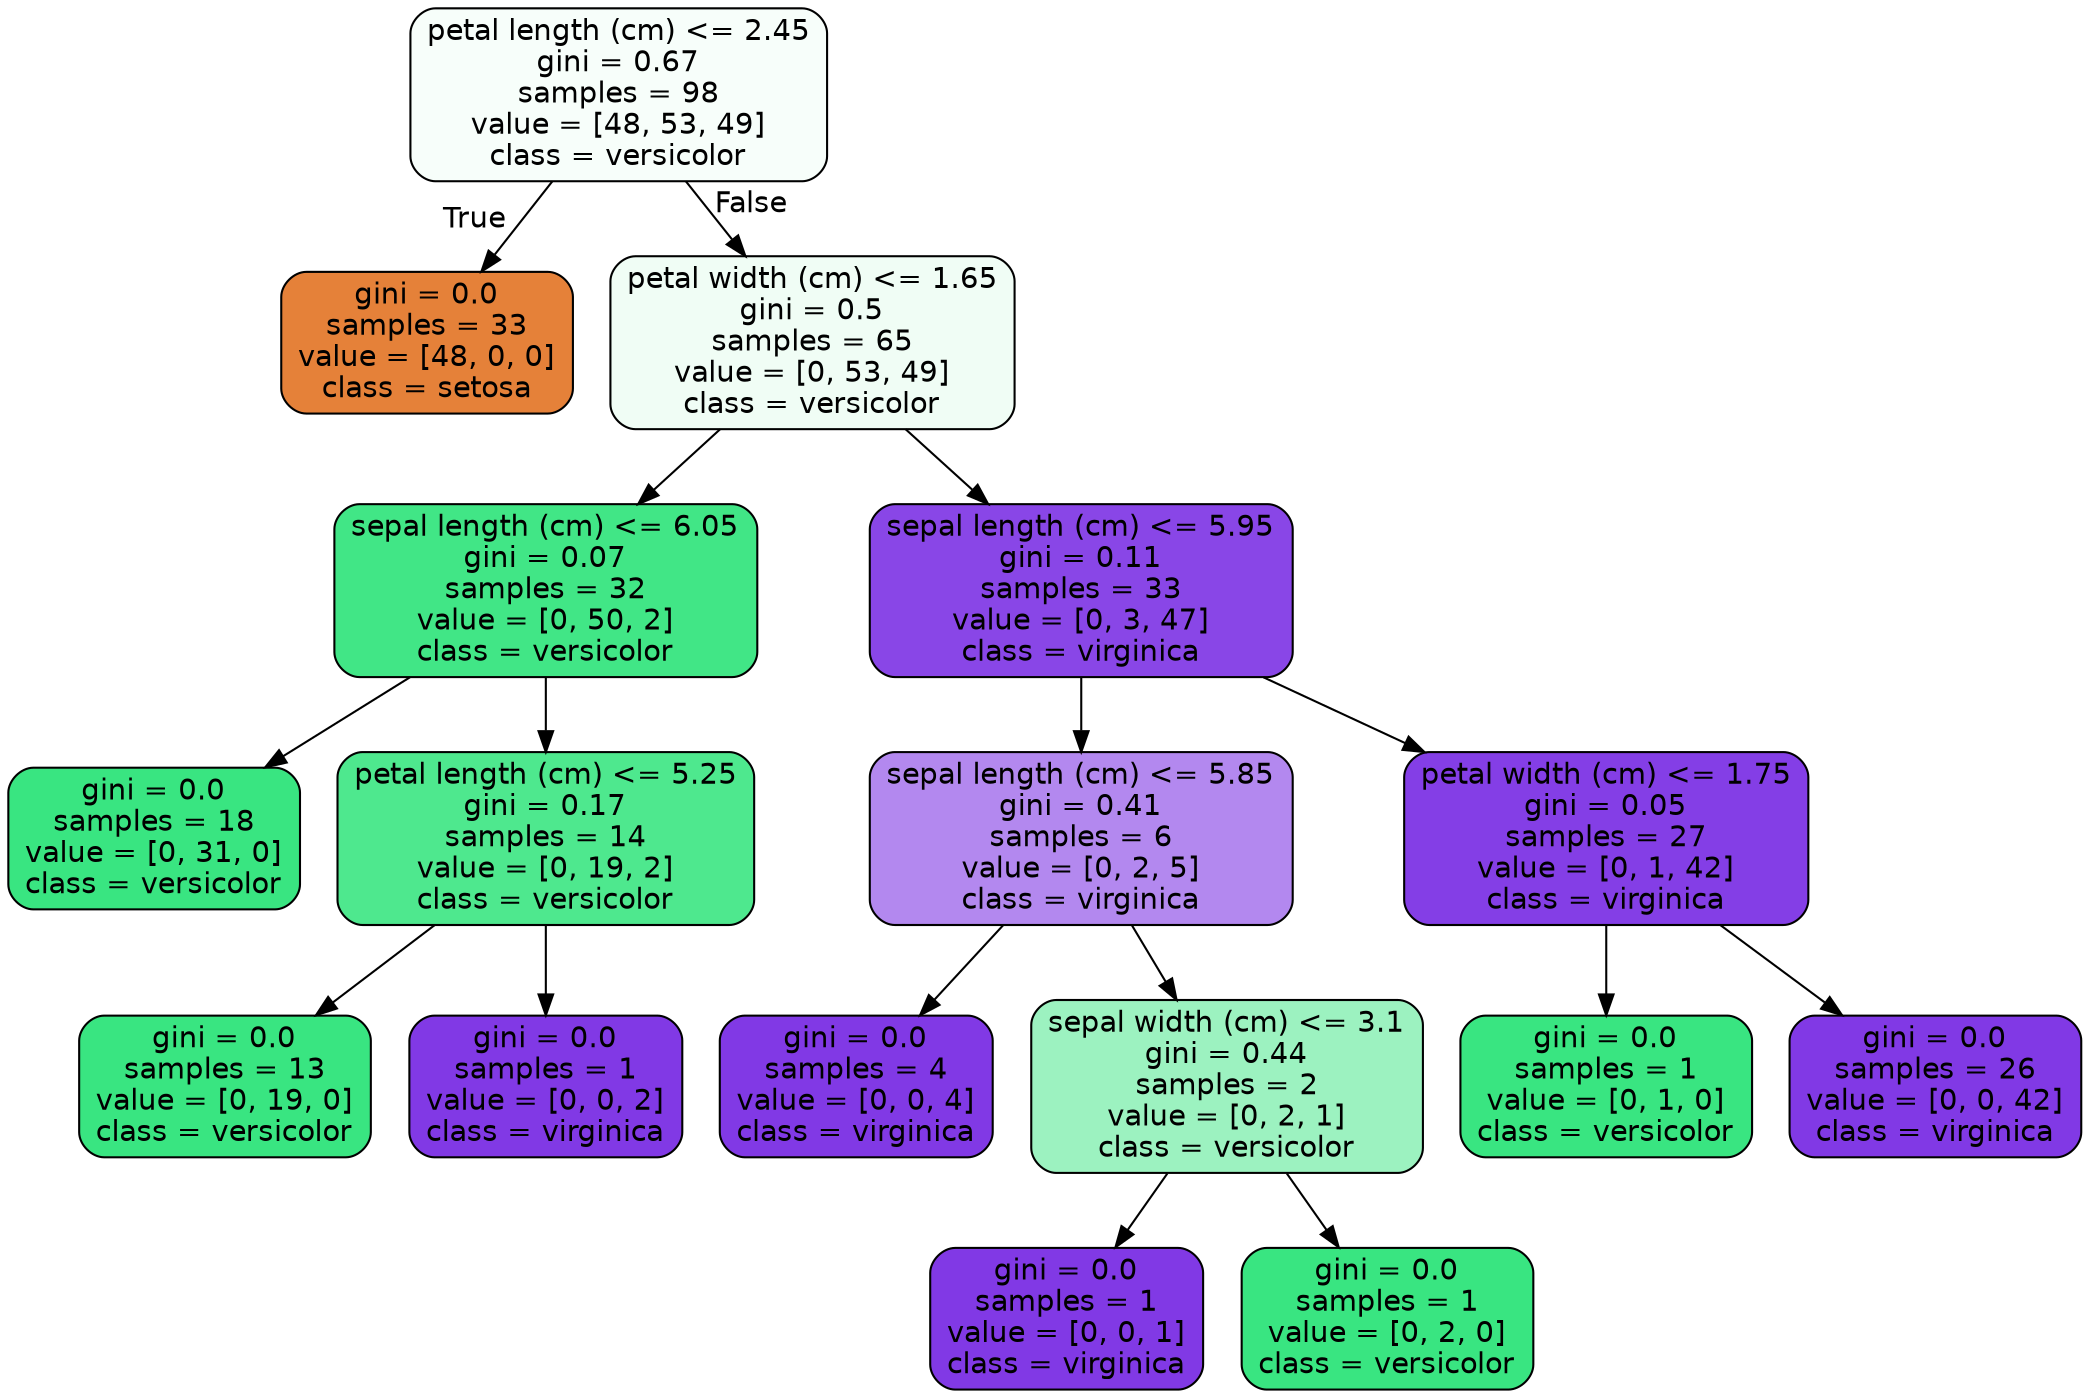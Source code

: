 digraph Tree {
node [shape=box, style="filled, rounded", color="black", fontname="helvetica"] ;
edge [fontname="helvetica"] ;
0 [label="petal length (cm) <= 2.45\ngini = 0.67\nsamples = 98\nvalue = [48, 53, 49]\nclass = versicolor", fillcolor="#f7fefa"] ;
1 [label="gini = 0.0\nsamples = 33\nvalue = [48, 0, 0]\nclass = setosa", fillcolor="#e58139"] ;
0 -> 1 [labeldistance=2.5, labelangle=45, headlabel="True"] ;
2 [label="petal width (cm) <= 1.65\ngini = 0.5\nsamples = 65\nvalue = [0, 53, 49]\nclass = versicolor", fillcolor="#f0fdf5"] ;
0 -> 2 [labeldistance=2.5, labelangle=-45, headlabel="False"] ;
3 [label="sepal length (cm) <= 6.05\ngini = 0.07\nsamples = 32\nvalue = [0, 50, 2]\nclass = versicolor", fillcolor="#41e686"] ;
2 -> 3 ;
4 [label="gini = 0.0\nsamples = 18\nvalue = [0, 31, 0]\nclass = versicolor", fillcolor="#39e581"] ;
3 -> 4 ;
5 [label="petal length (cm) <= 5.25\ngini = 0.17\nsamples = 14\nvalue = [0, 19, 2]\nclass = versicolor", fillcolor="#4ee88e"] ;
3 -> 5 ;
6 [label="gini = 0.0\nsamples = 13\nvalue = [0, 19, 0]\nclass = versicolor", fillcolor="#39e581"] ;
5 -> 6 ;
7 [label="gini = 0.0\nsamples = 1\nvalue = [0, 0, 2]\nclass = virginica", fillcolor="#8139e5"] ;
5 -> 7 ;
8 [label="sepal length (cm) <= 5.95\ngini = 0.11\nsamples = 33\nvalue = [0, 3, 47]\nclass = virginica", fillcolor="#8946e7"] ;
2 -> 8 ;
9 [label="sepal length (cm) <= 5.85\ngini = 0.41\nsamples = 6\nvalue = [0, 2, 5]\nclass = virginica", fillcolor="#b388ef"] ;
8 -> 9 ;
10 [label="gini = 0.0\nsamples = 4\nvalue = [0, 0, 4]\nclass = virginica", fillcolor="#8139e5"] ;
9 -> 10 ;
11 [label="sepal width (cm) <= 3.1\ngini = 0.44\nsamples = 2\nvalue = [0, 2, 1]\nclass = versicolor", fillcolor="#9cf2c0"] ;
9 -> 11 ;
12 [label="gini = 0.0\nsamples = 1\nvalue = [0, 0, 1]\nclass = virginica", fillcolor="#8139e5"] ;
11 -> 12 ;
13 [label="gini = 0.0\nsamples = 1\nvalue = [0, 2, 0]\nclass = versicolor", fillcolor="#39e581"] ;
11 -> 13 ;
14 [label="petal width (cm) <= 1.75\ngini = 0.05\nsamples = 27\nvalue = [0, 1, 42]\nclass = virginica", fillcolor="#843ee6"] ;
8 -> 14 ;
15 [label="gini = 0.0\nsamples = 1\nvalue = [0, 1, 0]\nclass = versicolor", fillcolor="#39e581"] ;
14 -> 15 ;
16 [label="gini = 0.0\nsamples = 26\nvalue = [0, 0, 42]\nclass = virginica", fillcolor="#8139e5"] ;
14 -> 16 ;
}